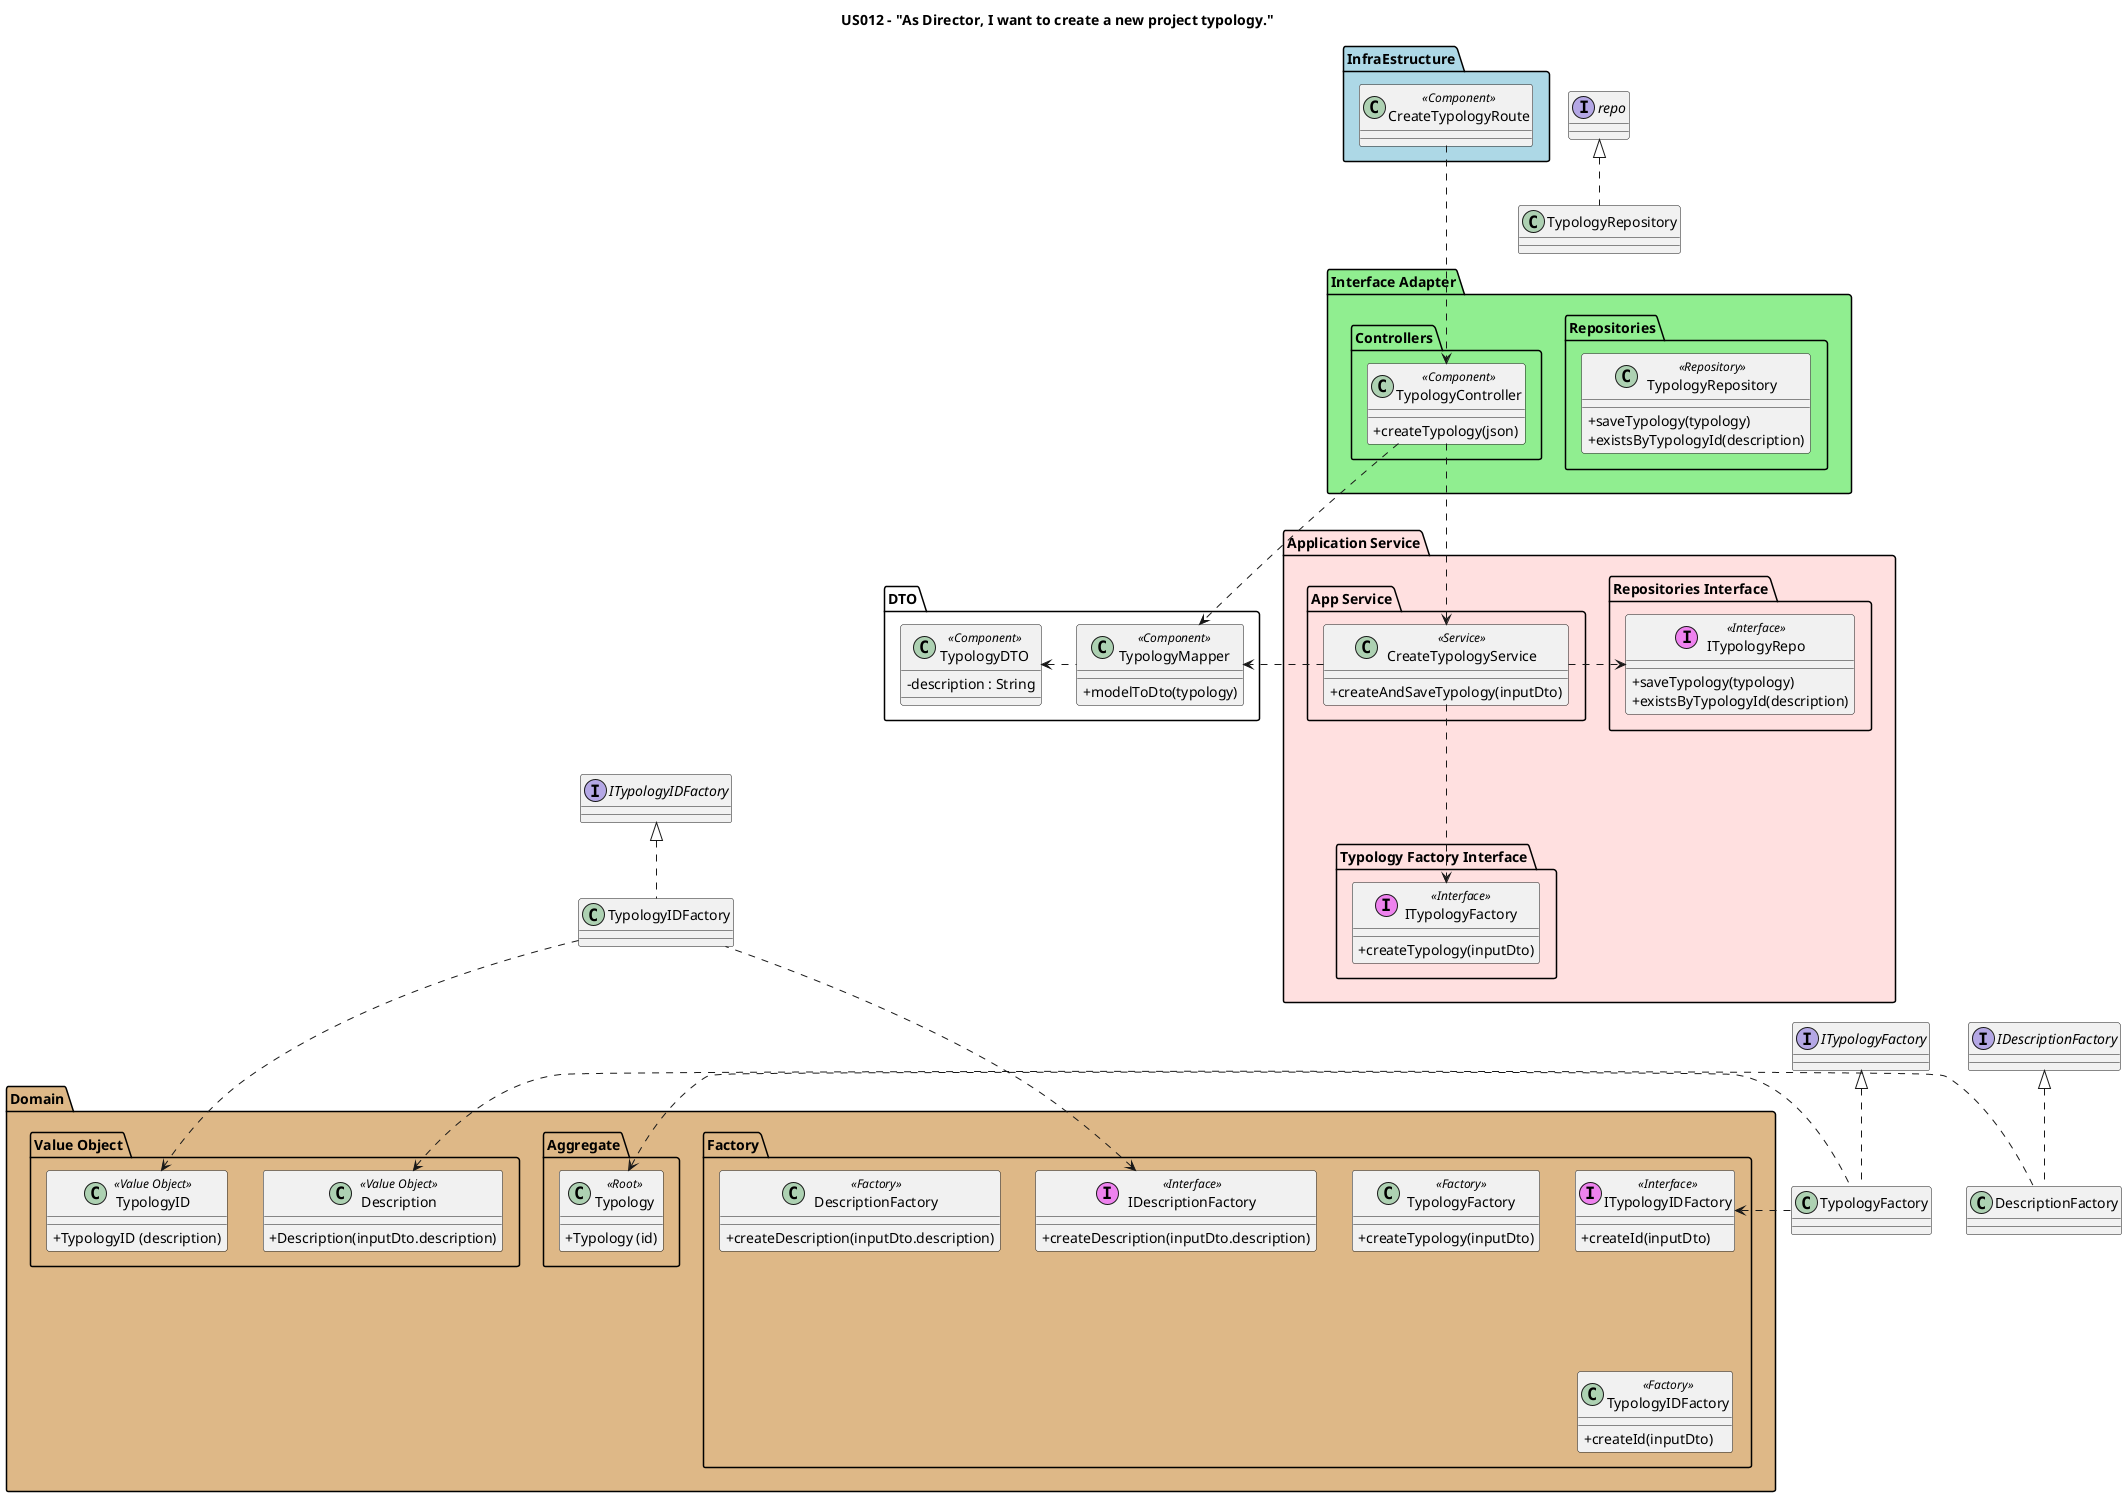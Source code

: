 @startuml

skinparam classAttributeIconSize 0

title US012 - "As Director, I want to create a new project typology."

package "InfraEstructure" #lightblue {
    class CreateTypologyRoute <<Component>>{
    }
}

package "Interface Adapter" #lightgreen{
package "Controllers" <<Folder>>{
    class TypologyController <<Component>>{
    +createTypology(json)
    '+findTypologyByDescription(inputDto)
    '+findTypologyList()
    '+deleteTypology(inputDto)
    }
    }
    package "Repositories" <<Folder>>{
    class TypologyRepository <<Repository>>{
    '+findTypologyById(description)
    '+findAllTypology()
    +saveTypology(typology)
    +existsByTypologyId(description)
    '+deleteTypology(description)
    }
}
}

package "DTO" {
    class TypologyDTO <<Component>> {
    -description : String
    }

    class TypologyMapper <<Component>> {
    +modelToDto(typology)
    '+modelToDto(typologyList)
    }
}

package "Application Service" #implementation {
    package "App Service" {
        class CreateTypologyService <<Service>>{
        +createAndSaveTypology(inputDto)
        '+findTypologyByDescription(inputDto)
        '+findAllTypologies()
        '+deleteTypology(inputDto)
        }
    }
    package "Repositories Interface" {
        class "ITypologyRepo" as repo <<(I, Violet) Interface>> {
            '+findTypologyById(description)
            '+findAllTypology()
            +saveTypology(typology)
            +existsByTypologyId(description)
            '+deleteTypology(description)
        }
    }
    package "Typology Factory Interface" {
    class ITypologyFactory <<(I, Violet) Interface>> {
            +createTypology(inputDto)
            }
    }
}


package "Domain" #burlywood  {
    package "Factory" {
        class TypologyFactory <<Factory>> {
        +createTypology(inputDto)
        }

        class TypologyIDFactory <<Factory>> {
        +createId(inputDto)
        }
        class ITypologyIDFactory <<(I, Violet) Interface>> {
        +createId(inputDto)
        }
        class DescriptionFactory <<Factory>> {
        +createDescription(inputDto.description)
        }
        class IDescriptionFactory <<(I, Violet) Interface>> {
        +createDescription(inputDto.description)
        }
    }

    package "Aggregate" {
        class Typology <<Root>>{
            +Typology (id)
        }
    }
    package "Value Object"  {
        class TypologyID <<Value Object>>{
        +TypologyID (description)
        }
        class Description <<Value Object>>{
        +Description(inputDto.description)
        }
    }
}

CreateTypologyRoute -down..> TypologyController
TypologyController -down..> CreateTypologyService
TypologyController -right..> TypologyMapper
CreateTypologyService -right..> TypologyMapper
TypologyMapper -left..>TypologyDTO
CreateTypologyService -right..> repo
CreateTypologyService -down..> ITypologyFactory
TypologyFactory -up[hidden]..> ITypologyFactory
class TypologyFactory implements ITypologyFactory
TypologyFactory -left..> Typology
repo -up[hidden]..> TypologyRepository
class TypologyRepository implements repo
TypologyFactory -right..> ITypologyIDFactory
TypologyIDFactory -up[hidden]..> ITypologyIDFactory
class TypologyIDFactory implements ITypologyIDFactory
TypologyIDFactory -down..> TypologyID
TypologyIDFactory -left..> IDescriptionFactory
class DescriptionFactory implements IDescriptionFactory
DescriptionFactory -left..> Description

@enduml